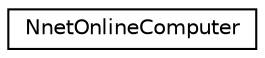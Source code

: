 digraph "Graphical Class Hierarchy"
{
  edge [fontname="Helvetica",fontsize="10",labelfontname="Helvetica",labelfontsize="10"];
  node [fontname="Helvetica",fontsize="10",shape=record];
  rankdir="LR";
  Node0 [label="NnetOnlineComputer",height=0.2,width=0.4,color="black", fillcolor="white", style="filled",URL="$classkaldi_1_1nnet2_1_1NnetOnlineComputer.html"];
}
